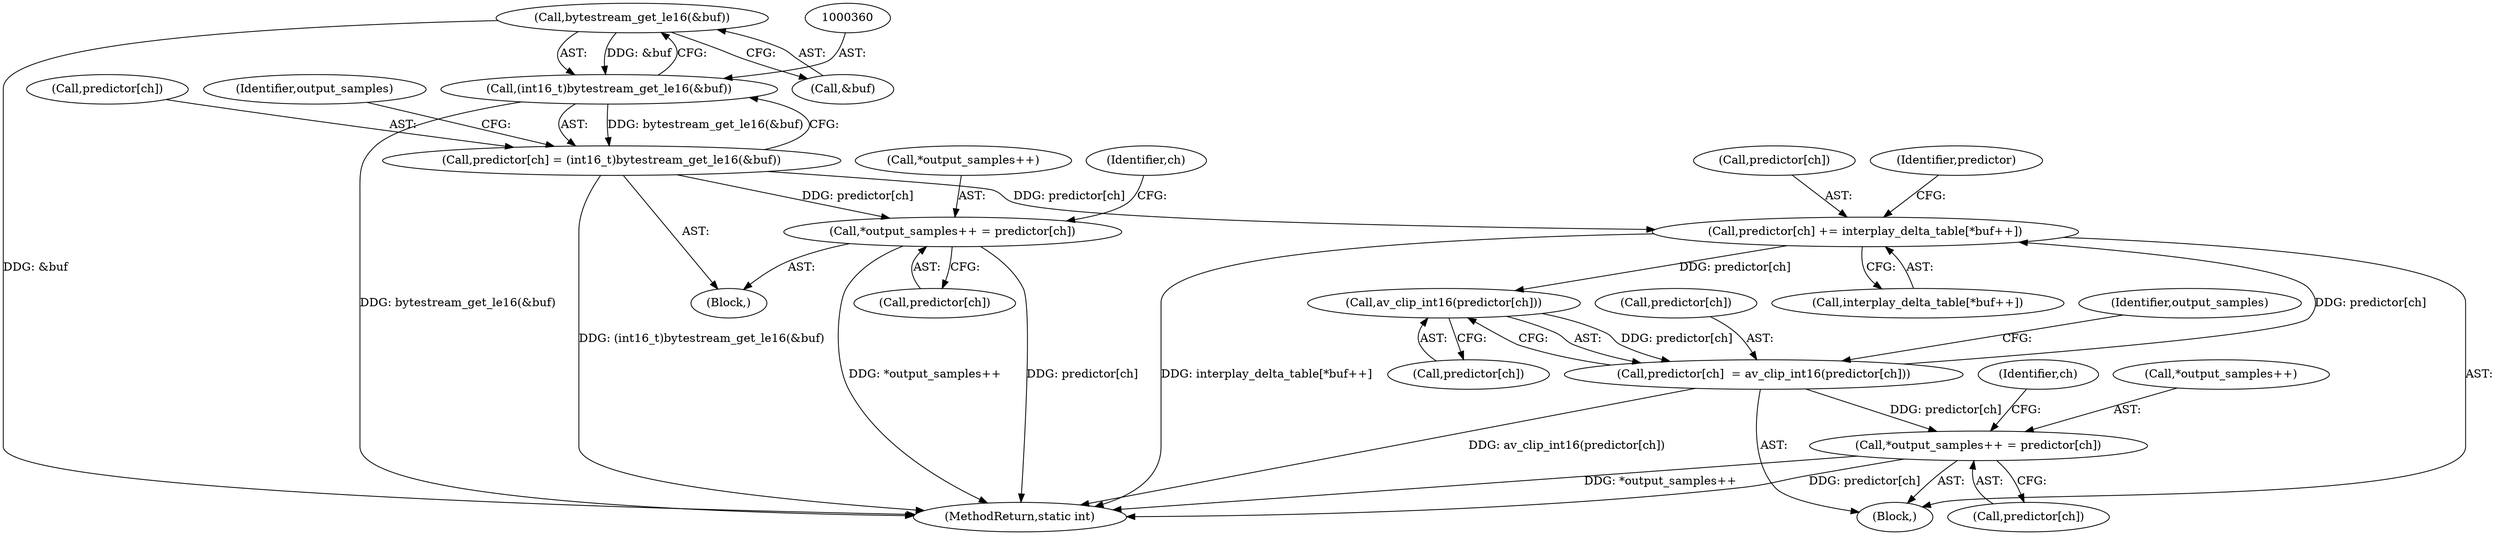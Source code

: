 digraph "0_libav_ce7aee9b733134649a6ce2fa743e51733f33e67e@pointer" {
"1000361" [label="(Call,bytestream_get_le16(&buf))"];
"1000359" [label="(Call,(int16_t)bytestream_get_le16(&buf))"];
"1000355" [label="(Call,predictor[ch] = (int16_t)bytestream_get_le16(&buf))"];
"1000364" [label="(Call,*output_samples++ = predictor[ch])"];
"1000379" [label="(Call,predictor[ch] += interplay_delta_table[*buf++])"];
"1000392" [label="(Call,av_clip_int16(predictor[ch]))"];
"1000388" [label="(Call,predictor[ch]  = av_clip_int16(predictor[ch]))"];
"1000396" [label="(Call,*output_samples++ = predictor[ch])"];
"1000361" [label="(Call,bytestream_get_le16(&buf))"];
"1000365" [label="(Call,*output_samples++)"];
"1000690" [label="(MethodReturn,static int)"];
"1000355" [label="(Call,predictor[ch] = (int16_t)bytestream_get_le16(&buf))"];
"1000368" [label="(Call,predictor[ch])"];
"1000359" [label="(Call,(int16_t)bytestream_get_le16(&buf))"];
"1000392" [label="(Call,av_clip_int16(predictor[ch]))"];
"1000356" [label="(Call,predictor[ch])"];
"1000380" [label="(Call,predictor[ch])"];
"1000354" [label="(Block,)"];
"1000362" [label="(Call,&buf)"];
"1000396" [label="(Call,*output_samples++ = predictor[ch])"];
"1000379" [label="(Call,predictor[ch] += interplay_delta_table[*buf++])"];
"1000388" [label="(Call,predictor[ch]  = av_clip_int16(predictor[ch]))"];
"1000389" [label="(Call,predictor[ch])"];
"1000390" [label="(Identifier,predictor)"];
"1000383" [label="(Call,interplay_delta_table[*buf++])"];
"1000367" [label="(Identifier,output_samples)"];
"1000400" [label="(Call,predictor[ch])"];
"1000353" [label="(Identifier,ch)"];
"1000378" [label="(Block,)"];
"1000364" [label="(Call,*output_samples++ = predictor[ch])"];
"1000404" [label="(Identifier,ch)"];
"1000397" [label="(Call,*output_samples++)"];
"1000393" [label="(Call,predictor[ch])"];
"1000399" [label="(Identifier,output_samples)"];
"1000361" -> "1000359"  [label="AST: "];
"1000361" -> "1000362"  [label="CFG: "];
"1000362" -> "1000361"  [label="AST: "];
"1000359" -> "1000361"  [label="CFG: "];
"1000361" -> "1000690"  [label="DDG: &buf"];
"1000361" -> "1000359"  [label="DDG: &buf"];
"1000359" -> "1000355"  [label="AST: "];
"1000360" -> "1000359"  [label="AST: "];
"1000355" -> "1000359"  [label="CFG: "];
"1000359" -> "1000690"  [label="DDG: bytestream_get_le16(&buf)"];
"1000359" -> "1000355"  [label="DDG: bytestream_get_le16(&buf)"];
"1000355" -> "1000354"  [label="AST: "];
"1000356" -> "1000355"  [label="AST: "];
"1000367" -> "1000355"  [label="CFG: "];
"1000355" -> "1000690"  [label="DDG: (int16_t)bytestream_get_le16(&buf)"];
"1000355" -> "1000364"  [label="DDG: predictor[ch]"];
"1000355" -> "1000379"  [label="DDG: predictor[ch]"];
"1000364" -> "1000354"  [label="AST: "];
"1000364" -> "1000368"  [label="CFG: "];
"1000365" -> "1000364"  [label="AST: "];
"1000368" -> "1000364"  [label="AST: "];
"1000353" -> "1000364"  [label="CFG: "];
"1000364" -> "1000690"  [label="DDG: *output_samples++"];
"1000364" -> "1000690"  [label="DDG: predictor[ch]"];
"1000379" -> "1000378"  [label="AST: "];
"1000379" -> "1000383"  [label="CFG: "];
"1000380" -> "1000379"  [label="AST: "];
"1000383" -> "1000379"  [label="AST: "];
"1000390" -> "1000379"  [label="CFG: "];
"1000379" -> "1000690"  [label="DDG: interplay_delta_table[*buf++]"];
"1000388" -> "1000379"  [label="DDG: predictor[ch]"];
"1000379" -> "1000392"  [label="DDG: predictor[ch]"];
"1000392" -> "1000388"  [label="AST: "];
"1000392" -> "1000393"  [label="CFG: "];
"1000393" -> "1000392"  [label="AST: "];
"1000388" -> "1000392"  [label="CFG: "];
"1000392" -> "1000388"  [label="DDG: predictor[ch]"];
"1000388" -> "1000378"  [label="AST: "];
"1000389" -> "1000388"  [label="AST: "];
"1000399" -> "1000388"  [label="CFG: "];
"1000388" -> "1000690"  [label="DDG: av_clip_int16(predictor[ch])"];
"1000388" -> "1000396"  [label="DDG: predictor[ch]"];
"1000396" -> "1000378"  [label="AST: "];
"1000396" -> "1000400"  [label="CFG: "];
"1000397" -> "1000396"  [label="AST: "];
"1000400" -> "1000396"  [label="AST: "];
"1000404" -> "1000396"  [label="CFG: "];
"1000396" -> "1000690"  [label="DDG: *output_samples++"];
"1000396" -> "1000690"  [label="DDG: predictor[ch]"];
}
